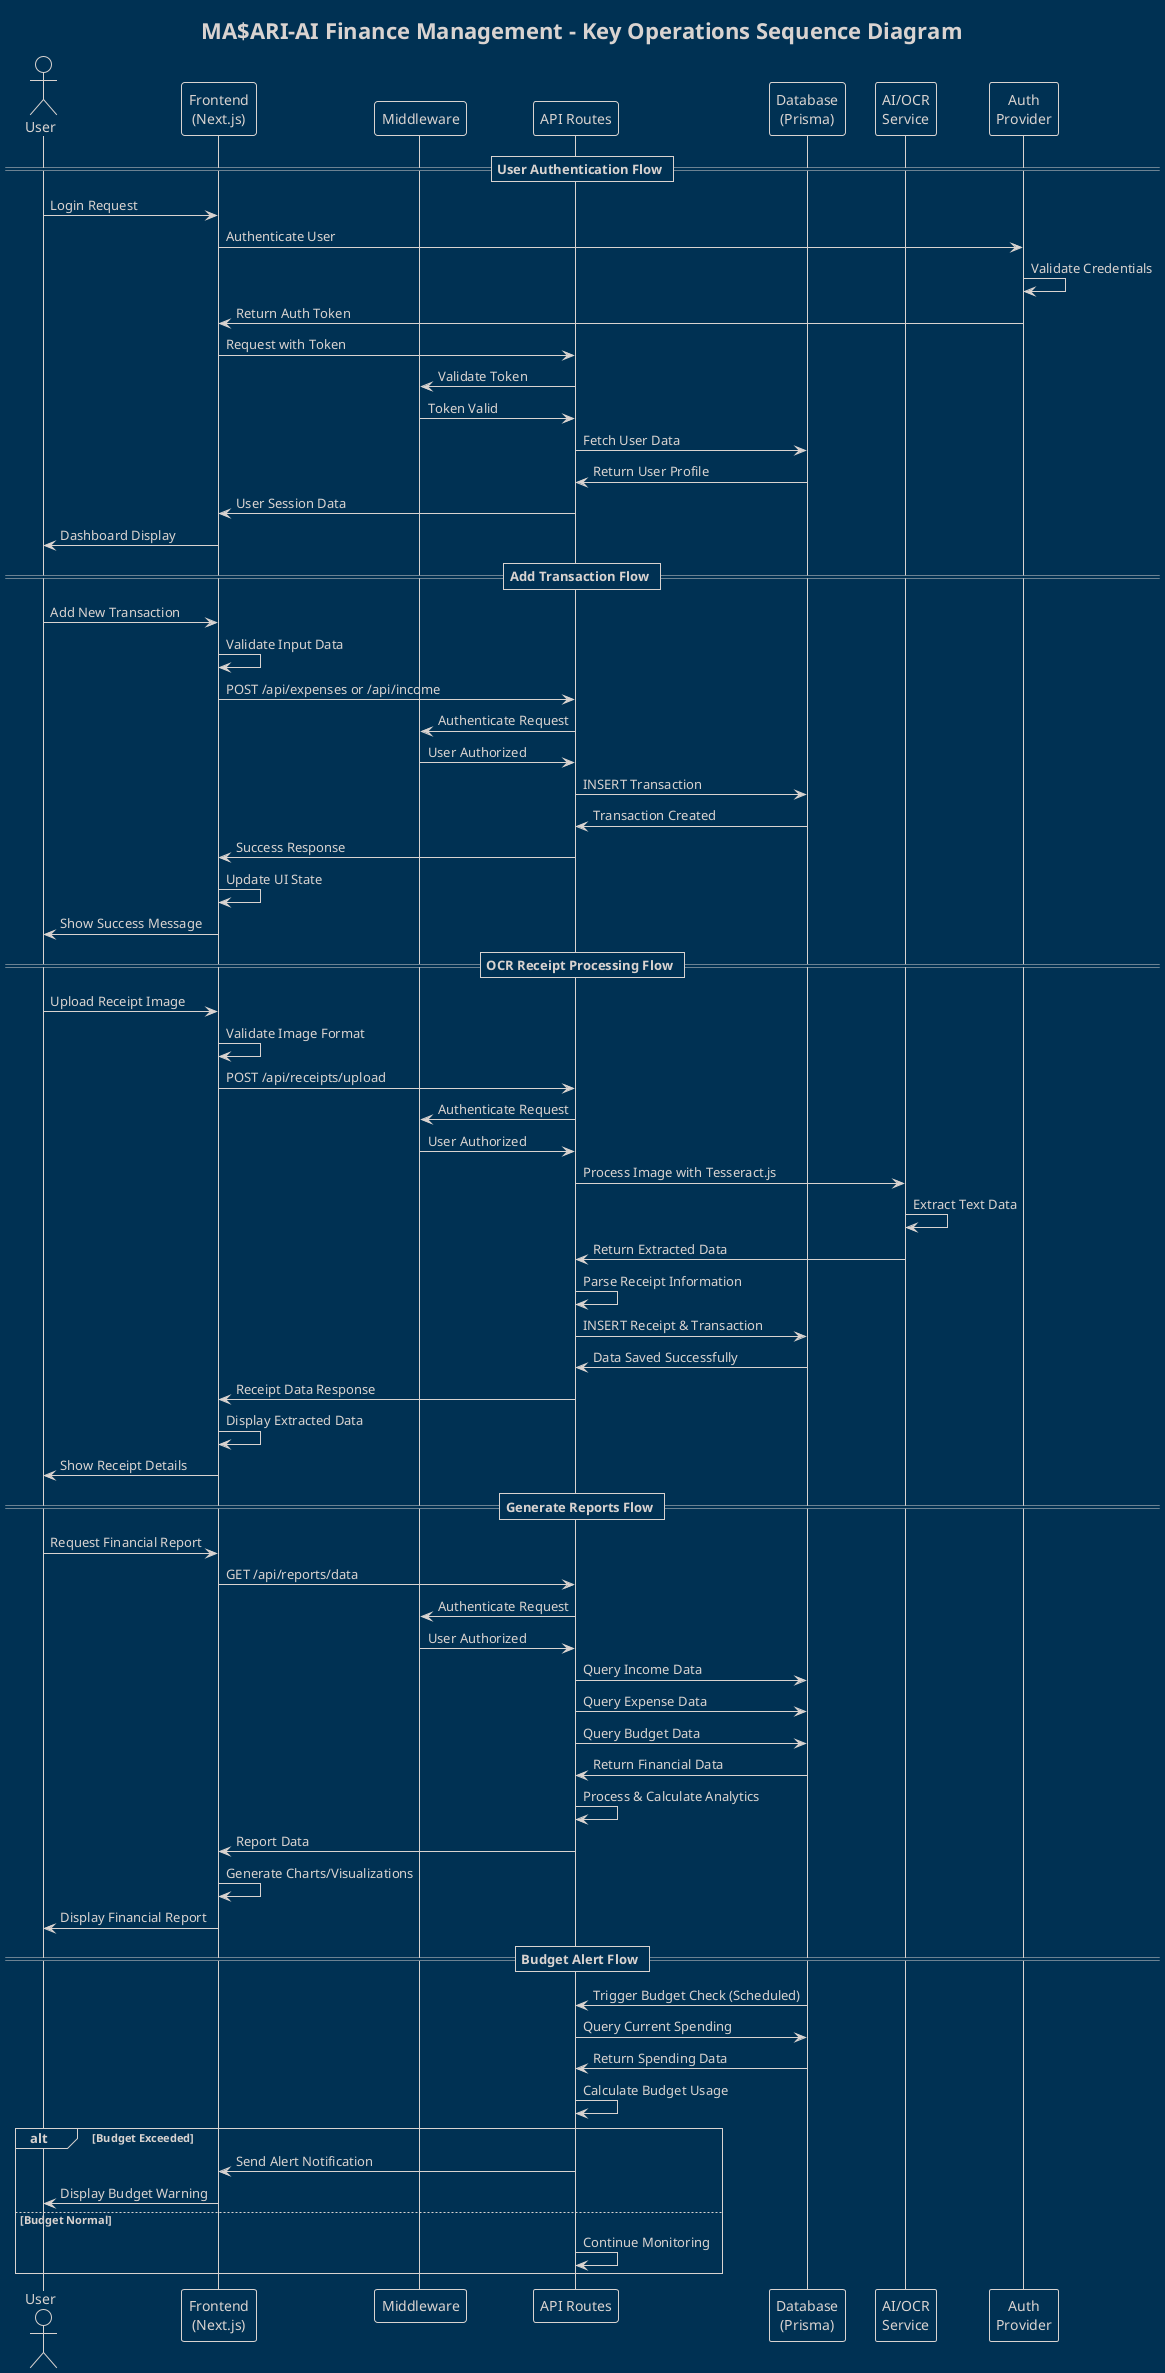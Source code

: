 @startuml Sequence Diagram - MA$ARI-AI Finance Management
!theme blueprint
title MA$ARI-AI Finance Management - Key Operations Sequence Diagram

actor User
participant "Frontend\n(Next.js)" as Frontend
participant "Middleware" as Middleware
participant "API Routes" as API
participant "Database\n(Prisma)" as DB
participant "AI/OCR\nService" as OCR
participant "Auth\nProvider" as Auth

== User Authentication Flow ==
User -> Frontend: Login Request
Frontend -> Auth: Authenticate User
Auth -> Auth: Validate Credentials
Auth -> Frontend: Return Auth Token
Frontend -> API: Request with Token
API -> Middleware: Validate Token
Middleware -> API: Token Valid
API -> DB: Fetch User Data
DB -> API: Return User Profile
API -> Frontend: User Session Data
Frontend -> User: Dashboard Display

== Add Transaction Flow ==
User -> Frontend: Add New Transaction
Frontend -> Frontend: Validate Input Data
Frontend -> API: POST /api/expenses or /api/income
API -> Middleware: Authenticate Request
Middleware -> API: User Authorized
API -> DB: INSERT Transaction
DB -> API: Transaction Created
API -> Frontend: Success Response
Frontend -> Frontend: Update UI State
Frontend -> User: Show Success Message

== OCR Receipt Processing Flow ==
User -> Frontend: Upload Receipt Image
Frontend -> Frontend: Validate Image Format
Frontend -> API: POST /api/receipts/upload
API -> Middleware: Authenticate Request
Middleware -> API: User Authorized
API -> OCR: Process Image with Tesseract.js
OCR -> OCR: Extract Text Data
OCR -> API: Return Extracted Data
API -> API: Parse Receipt Information
API -> DB: INSERT Receipt & Transaction
DB -> API: Data Saved Successfully
API -> Frontend: Receipt Data Response
Frontend -> Frontend: Display Extracted Data
Frontend -> User: Show Receipt Details

== Generate Reports Flow ==
User -> Frontend: Request Financial Report
Frontend -> API: GET /api/reports/data
API -> Middleware: Authenticate Request
Middleware -> API: User Authorized
API -> DB: Query Income Data
API -> DB: Query Expense Data
API -> DB: Query Budget Data
DB -> API: Return Financial Data
API -> API: Process & Calculate Analytics
API -> Frontend: Report Data
Frontend -> Frontend: Generate Charts/Visualizations
Frontend -> User: Display Financial Report

== Budget Alert Flow ==
DB -> API: Trigger Budget Check (Scheduled)
API -> DB: Query Current Spending
DB -> API: Return Spending Data
API -> API: Calculate Budget Usage
alt Budget Exceeded
    API -> Frontend: Send Alert Notification
    Frontend -> User: Display Budget Warning
else Budget Normal
    API -> API: Continue Monitoring
end

@enduml 